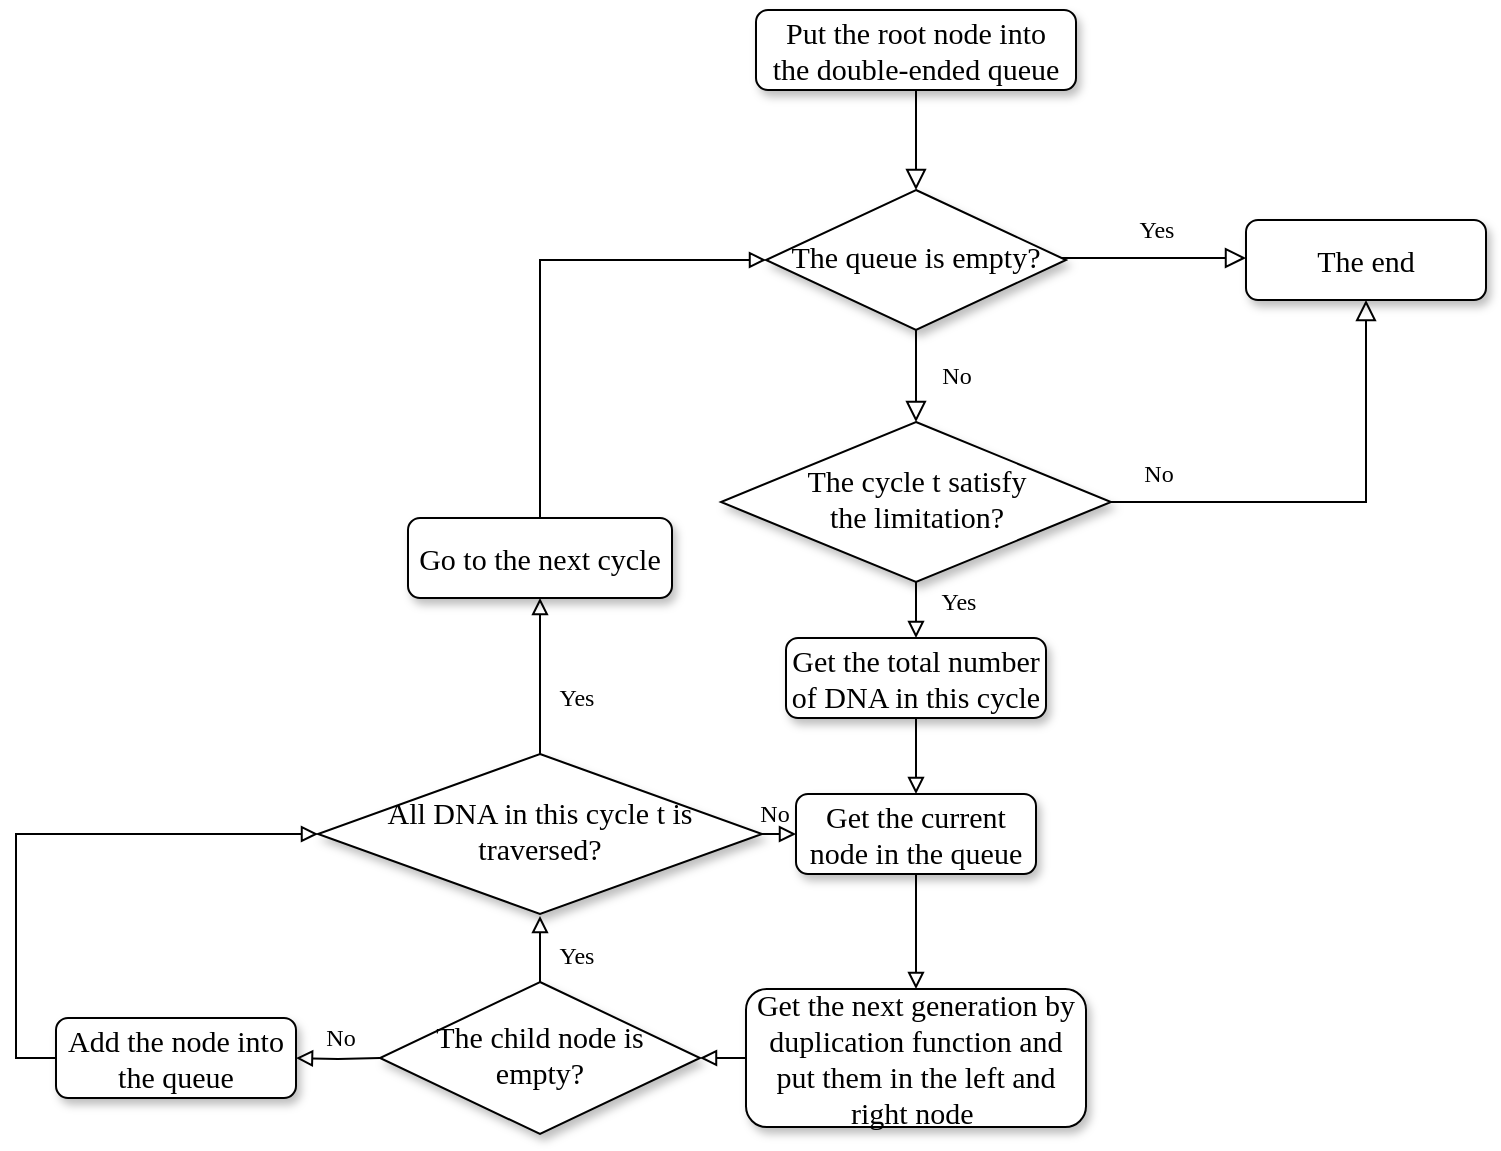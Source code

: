 <mxfile version="18.0.8" type="github">
  <diagram id="C5RBs43oDa-KdzZeNtuy" name="Page-1">
    <mxGraphModel dx="3955" dy="1704" grid="1" gridSize="10" guides="1" tooltips="1" connect="1" arrows="1" fold="1" page="1" pageScale="1" pageWidth="827" pageHeight="1169" math="0" shadow="0">
      <root>
        <mxCell id="WIyWlLk6GJQsqaUBKTNV-0" />
        <mxCell id="WIyWlLk6GJQsqaUBKTNV-1" parent="WIyWlLk6GJQsqaUBKTNV-0" />
        <mxCell id="WIyWlLk6GJQsqaUBKTNV-2" value="" style="rounded=0;html=1;jettySize=auto;orthogonalLoop=1;fontSize=11;endArrow=block;endFill=0;endSize=8;strokeWidth=1;shadow=0;labelBackgroundColor=none;edgeStyle=orthogonalEdgeStyle;" parent="WIyWlLk6GJQsqaUBKTNV-1" source="WIyWlLk6GJQsqaUBKTNV-3" target="WIyWlLk6GJQsqaUBKTNV-6" edge="1">
          <mxGeometry relative="1" as="geometry" />
        </mxCell>
        <mxCell id="WIyWlLk6GJQsqaUBKTNV-3" value="&lt;font face=&quot;Times New Roman&quot; style=&quot;font-size: 15px;&quot;&gt;Put the root node into the&amp;nbsp;double-ended queue&lt;/font&gt;" style="rounded=1;whiteSpace=wrap;html=1;fontSize=12;glass=0;strokeWidth=1;shadow=1;" parent="WIyWlLk6GJQsqaUBKTNV-1" vertex="1">
          <mxGeometry x="140" y="80" width="160" height="40" as="geometry" />
        </mxCell>
        <mxCell id="WIyWlLk6GJQsqaUBKTNV-4" value="&lt;font style=&quot;font-size: 12px;&quot;&gt;No&lt;/font&gt;" style="rounded=0;html=1;jettySize=auto;orthogonalLoop=1;fontSize=12;endArrow=block;endFill=0;endSize=8;strokeWidth=1;shadow=0;labelBackgroundColor=none;edgeStyle=orthogonalEdgeStyle;fontFamily=Times New Roman;" parent="WIyWlLk6GJQsqaUBKTNV-1" source="WIyWlLk6GJQsqaUBKTNV-6" target="WIyWlLk6GJQsqaUBKTNV-10" edge="1">
          <mxGeometry y="20" relative="1" as="geometry">
            <mxPoint as="offset" />
          </mxGeometry>
        </mxCell>
        <mxCell id="WIyWlLk6GJQsqaUBKTNV-5" value="&lt;font style=&quot;font-size: 12px;&quot;&gt;Yes&lt;/font&gt;" style="edgeStyle=orthogonalEdgeStyle;rounded=0;html=1;jettySize=auto;orthogonalLoop=1;fontSize=12;endArrow=block;endFill=0;endSize=8;strokeWidth=1;shadow=0;labelBackgroundColor=none;fontFamily=Times New Roman;" parent="WIyWlLk6GJQsqaUBKTNV-1" edge="1">
          <mxGeometry x="0.053" y="14" relative="1" as="geometry">
            <mxPoint as="offset" />
            <mxPoint x="290.0" y="204.0" as="sourcePoint" />
            <mxPoint x="385.0" y="204.0" as="targetPoint" />
          </mxGeometry>
        </mxCell>
        <mxCell id="WIyWlLk6GJQsqaUBKTNV-6" value="&lt;font face=&quot;Times New Roman&quot; style=&quot;font-size: 15px;&quot;&gt;The queue is empty?&lt;/font&gt;" style="rhombus;whiteSpace=wrap;html=1;shadow=1;fontFamily=Helvetica;fontSize=12;align=center;strokeWidth=1;spacing=6;spacingTop=-4;sketch=0;" parent="WIyWlLk6GJQsqaUBKTNV-1" vertex="1">
          <mxGeometry x="145" y="170" width="150" height="70" as="geometry" />
        </mxCell>
        <mxCell id="WIyWlLk6GJQsqaUBKTNV-7" value="&lt;font face=&quot;Times New Roman&quot; style=&quot;font-size: 15px;&quot;&gt;The end&lt;/font&gt;" style="rounded=1;whiteSpace=wrap;html=1;fontSize=12;glass=0;strokeWidth=1;shadow=1;" parent="WIyWlLk6GJQsqaUBKTNV-1" vertex="1">
          <mxGeometry x="385" y="185" width="120" height="40" as="geometry" />
        </mxCell>
        <mxCell id="WIyWlLk6GJQsqaUBKTNV-9" value="" style="edgeStyle=orthogonalEdgeStyle;rounded=0;html=1;jettySize=auto;orthogonalLoop=1;fontSize=11;endArrow=block;endFill=0;endSize=8;strokeWidth=1;shadow=0;labelBackgroundColor=none;entryX=0.5;entryY=1;entryDx=0;entryDy=0;exitX=1;exitY=0.5;exitDx=0;exitDy=0;" parent="WIyWlLk6GJQsqaUBKTNV-1" source="WIyWlLk6GJQsqaUBKTNV-10" target="WIyWlLk6GJQsqaUBKTNV-7" edge="1">
          <mxGeometry y="10" relative="1" as="geometry">
            <mxPoint as="offset" />
            <mxPoint x="291" y="334" as="sourcePoint" />
            <mxPoint x="570" y="230" as="targetPoint" />
          </mxGeometry>
        </mxCell>
        <mxCell id="VsAdBWCdPj_xK60i9icL-2" style="edgeStyle=orthogonalEdgeStyle;rounded=0;orthogonalLoop=1;jettySize=auto;html=1;exitX=0.5;exitY=1;exitDx=0;exitDy=0;entryX=0;entryY=1.15;entryDx=0;entryDy=0;entryPerimeter=0;endArrow=block;endFill=0;" edge="1" parent="WIyWlLk6GJQsqaUBKTNV-1" source="WIyWlLk6GJQsqaUBKTNV-10">
          <mxGeometry relative="1" as="geometry">
            <mxPoint x="220.0" y="394" as="targetPoint" />
          </mxGeometry>
        </mxCell>
        <mxCell id="WIyWlLk6GJQsqaUBKTNV-10" value="&lt;font face=&quot;Times New Roman&quot; style=&quot;font-size: 15px;&quot;&gt;The cycle t satisfy&lt;br&gt;the limitation?&lt;/font&gt;" style="rhombus;whiteSpace=wrap;html=1;shadow=1;fontFamily=Helvetica;fontSize=12;align=center;strokeWidth=1;spacing=6;spacingTop=-4;" parent="WIyWlLk6GJQsqaUBKTNV-1" vertex="1">
          <mxGeometry x="122.5" y="286" width="195" height="80" as="geometry" />
        </mxCell>
        <mxCell id="fTPvdn3iCrUTJtYfmTdh-23" style="edgeStyle=orthogonalEdgeStyle;rounded=0;orthogonalLoop=1;jettySize=auto;html=1;exitX=0;exitY=0.5;exitDx=0;exitDy=0;entryX=1;entryY=0.5;entryDx=0;entryDy=0;endArrow=block;endFill=0;" parent="WIyWlLk6GJQsqaUBKTNV-1" source="WIyWlLk6GJQsqaUBKTNV-11" edge="1">
          <mxGeometry relative="1" as="geometry">
            <mxPoint x="112" y="604" as="targetPoint" />
          </mxGeometry>
        </mxCell>
        <mxCell id="WIyWlLk6GJQsqaUBKTNV-11" value="&lt;font face=&quot;Times New Roman&quot; style=&quot;font-size: 15px;&quot;&gt;Get the next generation by duplication function and put them in the left and right node&amp;nbsp;&lt;/font&gt;" style="rounded=1;whiteSpace=wrap;html=1;fontSize=12;glass=0;strokeWidth=1;shadow=1;" parent="WIyWlLk6GJQsqaUBKTNV-1" vertex="1">
          <mxGeometry x="135" y="569.5" width="170" height="69" as="geometry" />
        </mxCell>
        <mxCell id="fTPvdn3iCrUTJtYfmTdh-9" value="No" style="text;html=1;align=center;verticalAlign=middle;resizable=0;points=[];autosize=1;strokeColor=none;fillColor=none;fontFamily=Times New Roman;" parent="WIyWlLk6GJQsqaUBKTNV-1" vertex="1">
          <mxGeometry x="326" y="302" width="30" height="20" as="geometry" />
        </mxCell>
        <mxCell id="fTPvdn3iCrUTJtYfmTdh-24" style="edgeStyle=orthogonalEdgeStyle;rounded=0;orthogonalLoop=1;jettySize=auto;html=1;exitX=0;exitY=0.5;exitDx=0;exitDy=0;entryX=1;entryY=0.5;entryDx=0;entryDy=0;endArrow=block;endFill=0;" parent="WIyWlLk6GJQsqaUBKTNV-1" target="fTPvdn3iCrUTJtYfmTdh-21" edge="1">
          <mxGeometry relative="1" as="geometry">
            <mxPoint x="-48" y="604" as="sourcePoint" />
          </mxGeometry>
        </mxCell>
        <mxCell id="fTPvdn3iCrUTJtYfmTdh-43" style="edgeStyle=orthogonalEdgeStyle;rounded=0;orthogonalLoop=1;jettySize=auto;html=1;exitX=0.5;exitY=0;exitDx=0;exitDy=0;endArrow=block;endFill=0;" parent="WIyWlLk6GJQsqaUBKTNV-1" source="fTPvdn3iCrUTJtYfmTdh-20" edge="1">
          <mxGeometry relative="1" as="geometry">
            <mxPoint x="32" y="533" as="targetPoint" />
          </mxGeometry>
        </mxCell>
        <mxCell id="fTPvdn3iCrUTJtYfmTdh-20" value="&lt;font face=&quot;Times New Roman&quot; style=&quot;font-size: 15px;&quot;&gt;The child node is empty?&lt;/font&gt;" style="rhombus;whiteSpace=wrap;html=1;shadow=1;fontFamily=Helvetica;fontSize=12;align=center;strokeWidth=1;spacing=6;spacingTop=-4;" parent="WIyWlLk6GJQsqaUBKTNV-1" vertex="1">
          <mxGeometry x="-48" y="566" width="160" height="76" as="geometry" />
        </mxCell>
        <mxCell id="fTPvdn3iCrUTJtYfmTdh-34" style="edgeStyle=orthogonalEdgeStyle;rounded=0;orthogonalLoop=1;jettySize=auto;html=1;exitX=0;exitY=0.5;exitDx=0;exitDy=0;entryX=0;entryY=0.5;entryDx=0;entryDy=0;endArrow=block;endFill=0;" parent="WIyWlLk6GJQsqaUBKTNV-1" source="fTPvdn3iCrUTJtYfmTdh-21" target="fTPvdn3iCrUTJtYfmTdh-33" edge="1">
          <mxGeometry relative="1" as="geometry" />
        </mxCell>
        <mxCell id="fTPvdn3iCrUTJtYfmTdh-21" value="&lt;font face=&quot;Times New Roman&quot; style=&quot;font-size: 15px;&quot;&gt;Add the node into the queue&lt;/font&gt;" style="rounded=1;whiteSpace=wrap;html=1;fontSize=12;glass=0;strokeWidth=1;shadow=1;" parent="WIyWlLk6GJQsqaUBKTNV-1" vertex="1">
          <mxGeometry x="-210" y="584" width="120" height="40" as="geometry" />
        </mxCell>
        <mxCell id="fTPvdn3iCrUTJtYfmTdh-26" value="No" style="text;html=1;align=center;verticalAlign=middle;resizable=0;points=[];autosize=1;strokeColor=none;fillColor=none;fontFamily=Times New Roman;" parent="WIyWlLk6GJQsqaUBKTNV-1" vertex="1">
          <mxGeometry x="-83" y="584" width="30" height="20" as="geometry" />
        </mxCell>
        <mxCell id="fTPvdn3iCrUTJtYfmTdh-29" style="edgeStyle=orthogonalEdgeStyle;rounded=0;orthogonalLoop=1;jettySize=auto;html=1;exitX=0.5;exitY=1;exitDx=0;exitDy=0;entryX=0.5;entryY=0;entryDx=0;entryDy=0;endArrow=block;endFill=0;" parent="WIyWlLk6GJQsqaUBKTNV-1" source="fTPvdn3iCrUTJtYfmTdh-28" target="WIyWlLk6GJQsqaUBKTNV-11" edge="1">
          <mxGeometry relative="1" as="geometry" />
        </mxCell>
        <mxCell id="fTPvdn3iCrUTJtYfmTdh-28" value="&lt;font face=&quot;Times New Roman&quot; style=&quot;font-size: 15px;&quot;&gt;Get the current node in the queue&lt;/font&gt;" style="rounded=1;whiteSpace=wrap;html=1;fontSize=12;glass=0;strokeWidth=1;shadow=1;" parent="WIyWlLk6GJQsqaUBKTNV-1" vertex="1">
          <mxGeometry x="160" y="472" width="120" height="40" as="geometry" />
        </mxCell>
        <mxCell id="fTPvdn3iCrUTJtYfmTdh-31" value="No" style="text;html=1;align=center;verticalAlign=middle;resizable=0;points=[];autosize=1;strokeColor=none;fillColor=none;fontFamily=Times New Roman;" parent="WIyWlLk6GJQsqaUBKTNV-1" vertex="1">
          <mxGeometry x="134" y="472" width="30" height="20" as="geometry" />
        </mxCell>
        <mxCell id="fTPvdn3iCrUTJtYfmTdh-35" style="edgeStyle=orthogonalEdgeStyle;rounded=0;orthogonalLoop=1;jettySize=auto;html=1;exitX=1;exitY=0.5;exitDx=0;exitDy=0;entryX=0;entryY=0.5;entryDx=0;entryDy=0;endArrow=block;endFill=0;" parent="WIyWlLk6GJQsqaUBKTNV-1" source="fTPvdn3iCrUTJtYfmTdh-33" target="fTPvdn3iCrUTJtYfmTdh-28" edge="1">
          <mxGeometry relative="1" as="geometry" />
        </mxCell>
        <mxCell id="fTPvdn3iCrUTJtYfmTdh-41" style="edgeStyle=orthogonalEdgeStyle;rounded=0;orthogonalLoop=1;jettySize=auto;html=1;exitX=0.5;exitY=0;exitDx=0;exitDy=0;endArrow=block;endFill=0;entryX=0.5;entryY=1;entryDx=0;entryDy=0;" parent="WIyWlLk6GJQsqaUBKTNV-1" source="fTPvdn3iCrUTJtYfmTdh-33" target="fTPvdn3iCrUTJtYfmTdh-40" edge="1">
          <mxGeometry relative="1" as="geometry">
            <mxPoint x="31.889" y="360" as="targetPoint" />
          </mxGeometry>
        </mxCell>
        <mxCell id="fTPvdn3iCrUTJtYfmTdh-33" value="&lt;font face=&quot;Times New Roman&quot; style=&quot;font-size: 15px;&quot;&gt;All DNA in this cycle t is traversed?&lt;/font&gt;" style="rhombus;whiteSpace=wrap;html=1;shadow=1;fontFamily=Helvetica;fontSize=12;align=center;strokeWidth=1;spacing=6;spacingTop=-4;" parent="WIyWlLk6GJQsqaUBKTNV-1" vertex="1">
          <mxGeometry x="-79" y="452" width="222" height="80" as="geometry" />
        </mxCell>
        <mxCell id="fTPvdn3iCrUTJtYfmTdh-37" value="Yes" style="text;html=1;align=center;verticalAlign=middle;resizable=0;points=[];autosize=1;strokeColor=none;fillColor=none;fontFamily=Times New Roman;" parent="WIyWlLk6GJQsqaUBKTNV-1" vertex="1">
          <mxGeometry x="35" y="414" width="30" height="20" as="geometry" />
        </mxCell>
        <mxCell id="fTPvdn3iCrUTJtYfmTdh-42" style="edgeStyle=orthogonalEdgeStyle;rounded=0;orthogonalLoop=1;jettySize=auto;html=1;exitX=0.5;exitY=0;exitDx=0;exitDy=0;entryX=0;entryY=0.5;entryDx=0;entryDy=0;endArrow=block;endFill=0;" parent="WIyWlLk6GJQsqaUBKTNV-1" source="fTPvdn3iCrUTJtYfmTdh-40" target="WIyWlLk6GJQsqaUBKTNV-6" edge="1">
          <mxGeometry relative="1" as="geometry" />
        </mxCell>
        <mxCell id="fTPvdn3iCrUTJtYfmTdh-40" value="&lt;font face=&quot;Times New Roman&quot; style=&quot;font-size: 15px;&quot;&gt;Go to the next cycle&lt;/font&gt;" style="rounded=1;whiteSpace=wrap;html=1;fontSize=12;glass=0;strokeWidth=1;shadow=1;" parent="WIyWlLk6GJQsqaUBKTNV-1" vertex="1">
          <mxGeometry x="-34" y="334" width="132" height="40" as="geometry" />
        </mxCell>
        <mxCell id="fTPvdn3iCrUTJtYfmTdh-44" value="Yes" style="text;html=1;align=center;verticalAlign=middle;resizable=0;points=[];autosize=1;strokeColor=none;fillColor=none;fontFamily=Times New Roman;" parent="WIyWlLk6GJQsqaUBKTNV-1" vertex="1">
          <mxGeometry x="35" y="543" width="30" height="20" as="geometry" />
        </mxCell>
        <mxCell id="VsAdBWCdPj_xK60i9icL-5" style="edgeStyle=orthogonalEdgeStyle;rounded=0;orthogonalLoop=1;jettySize=auto;html=1;exitX=0.5;exitY=1;exitDx=0;exitDy=0;entryX=0.5;entryY=0;entryDx=0;entryDy=0;endArrow=block;endFill=0;" edge="1" parent="WIyWlLk6GJQsqaUBKTNV-1" source="VsAdBWCdPj_xK60i9icL-0" target="fTPvdn3iCrUTJtYfmTdh-28">
          <mxGeometry relative="1" as="geometry" />
        </mxCell>
        <mxCell id="VsAdBWCdPj_xK60i9icL-0" value="&lt;font face=&quot;Times New Roman&quot; style=&quot;font-size: 15px;&quot;&gt;Get the total number of DNA in this cycle&lt;/font&gt;" style="rounded=1;whiteSpace=wrap;html=1;fontSize=12;glass=0;strokeWidth=1;shadow=1;" vertex="1" parent="WIyWlLk6GJQsqaUBKTNV-1">
          <mxGeometry x="155" y="394" width="130" height="40" as="geometry" />
        </mxCell>
        <mxCell id="VsAdBWCdPj_xK60i9icL-7" value="Yes" style="text;html=1;align=center;verticalAlign=middle;resizable=0;points=[];autosize=1;strokeColor=none;fillColor=none;fontFamily=Times New Roman;" vertex="1" parent="WIyWlLk6GJQsqaUBKTNV-1">
          <mxGeometry x="226" y="366" width="30" height="20" as="geometry" />
        </mxCell>
      </root>
    </mxGraphModel>
  </diagram>
</mxfile>
